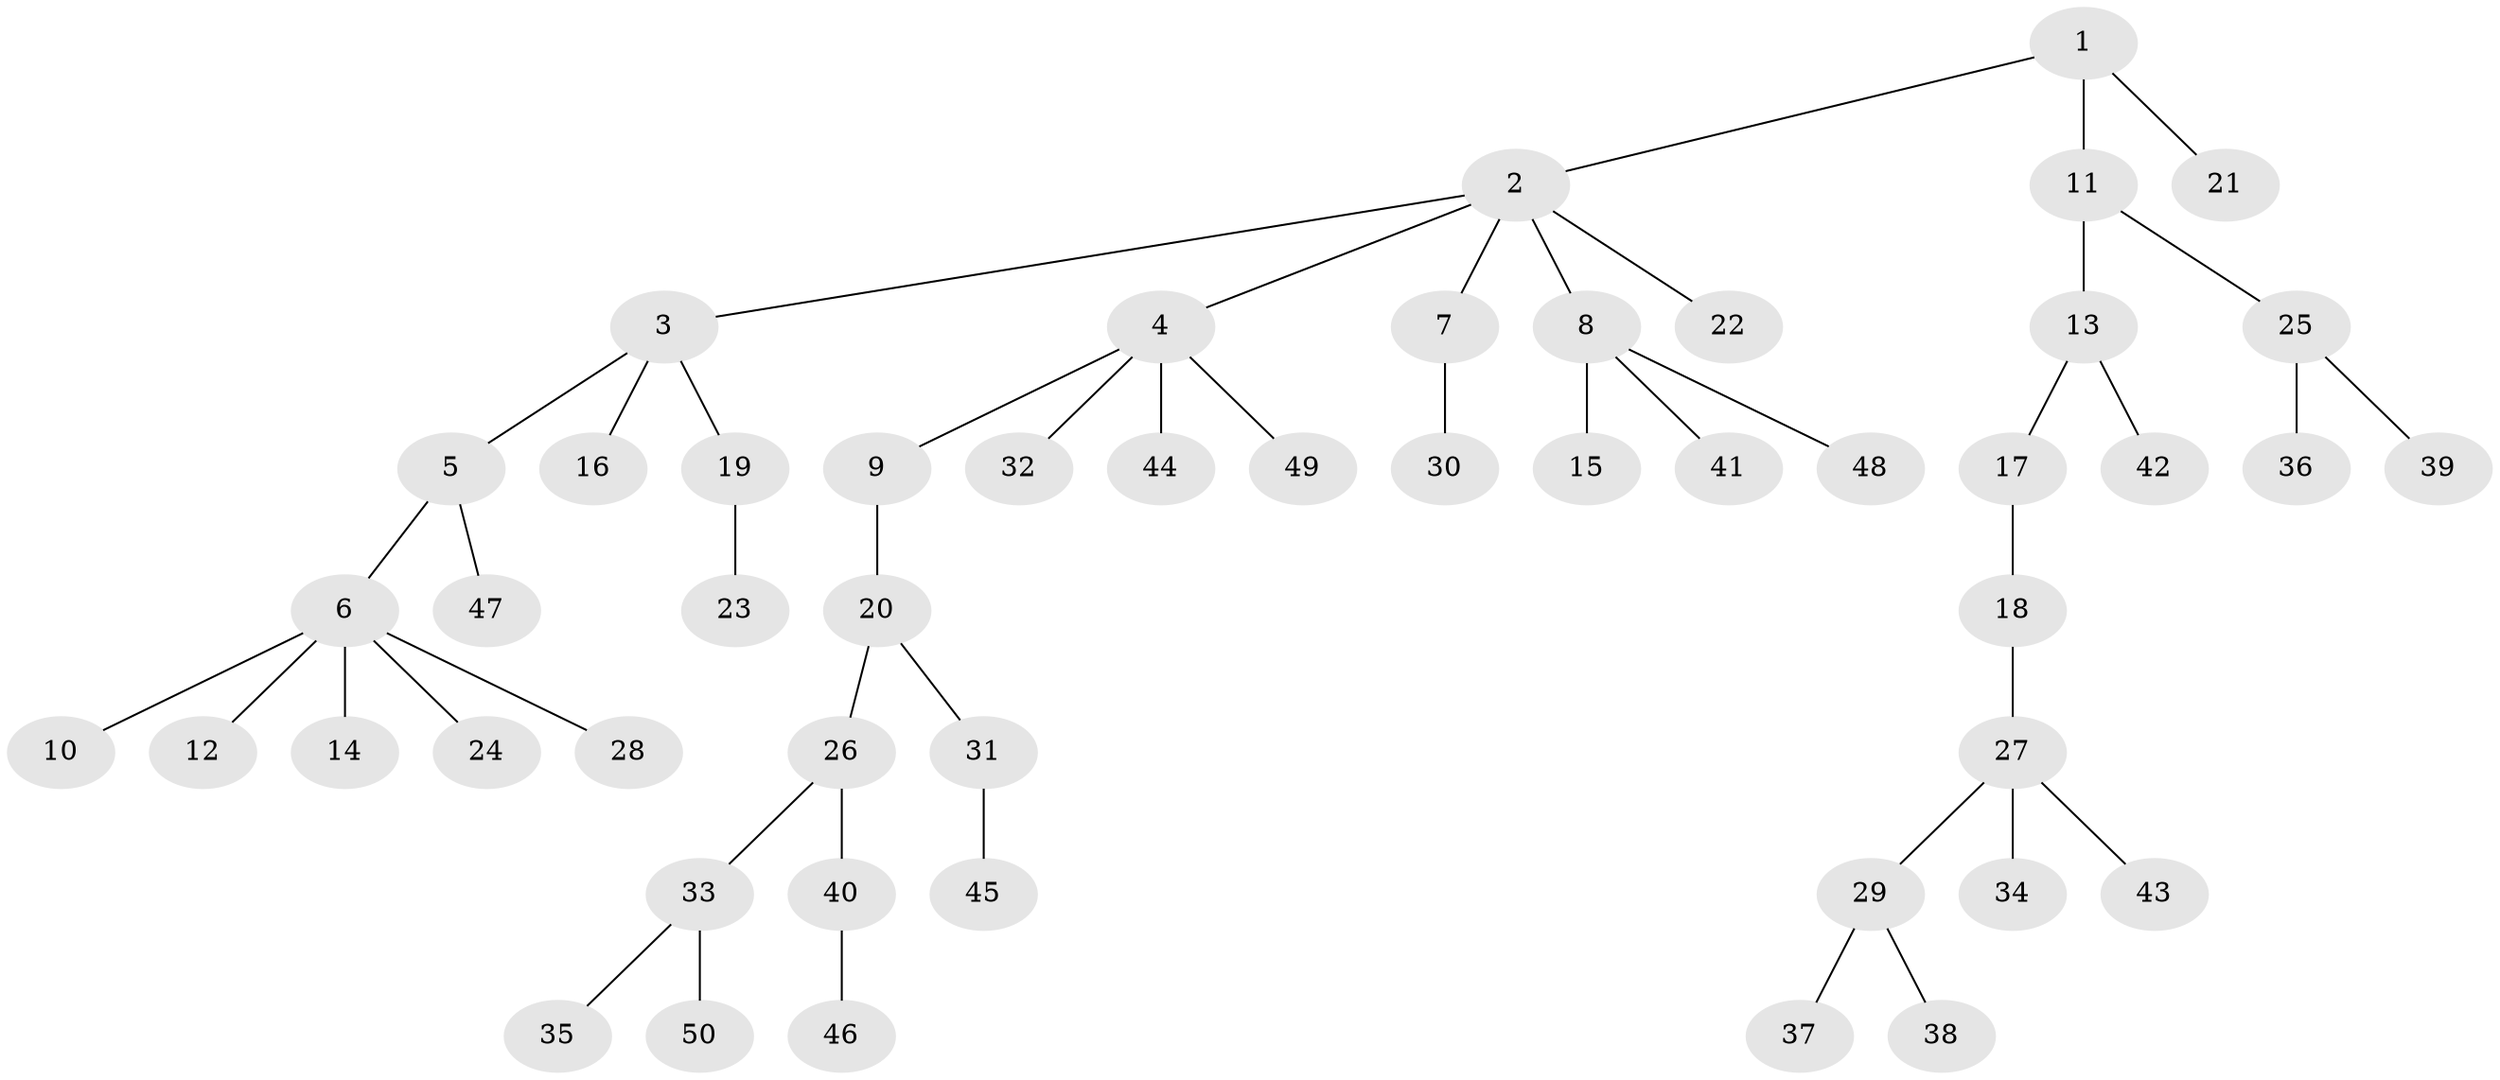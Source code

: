 // Generated by graph-tools (version 1.1) at 2025/36/03/09/25 02:36:54]
// undirected, 50 vertices, 49 edges
graph export_dot {
graph [start="1"]
  node [color=gray90,style=filled];
  1;
  2;
  3;
  4;
  5;
  6;
  7;
  8;
  9;
  10;
  11;
  12;
  13;
  14;
  15;
  16;
  17;
  18;
  19;
  20;
  21;
  22;
  23;
  24;
  25;
  26;
  27;
  28;
  29;
  30;
  31;
  32;
  33;
  34;
  35;
  36;
  37;
  38;
  39;
  40;
  41;
  42;
  43;
  44;
  45;
  46;
  47;
  48;
  49;
  50;
  1 -- 2;
  1 -- 11;
  1 -- 21;
  2 -- 3;
  2 -- 4;
  2 -- 7;
  2 -- 8;
  2 -- 22;
  3 -- 5;
  3 -- 16;
  3 -- 19;
  4 -- 9;
  4 -- 32;
  4 -- 44;
  4 -- 49;
  5 -- 6;
  5 -- 47;
  6 -- 10;
  6 -- 12;
  6 -- 14;
  6 -- 24;
  6 -- 28;
  7 -- 30;
  8 -- 15;
  8 -- 41;
  8 -- 48;
  9 -- 20;
  11 -- 13;
  11 -- 25;
  13 -- 17;
  13 -- 42;
  17 -- 18;
  18 -- 27;
  19 -- 23;
  20 -- 26;
  20 -- 31;
  25 -- 36;
  25 -- 39;
  26 -- 33;
  26 -- 40;
  27 -- 29;
  27 -- 34;
  27 -- 43;
  29 -- 37;
  29 -- 38;
  31 -- 45;
  33 -- 35;
  33 -- 50;
  40 -- 46;
}
